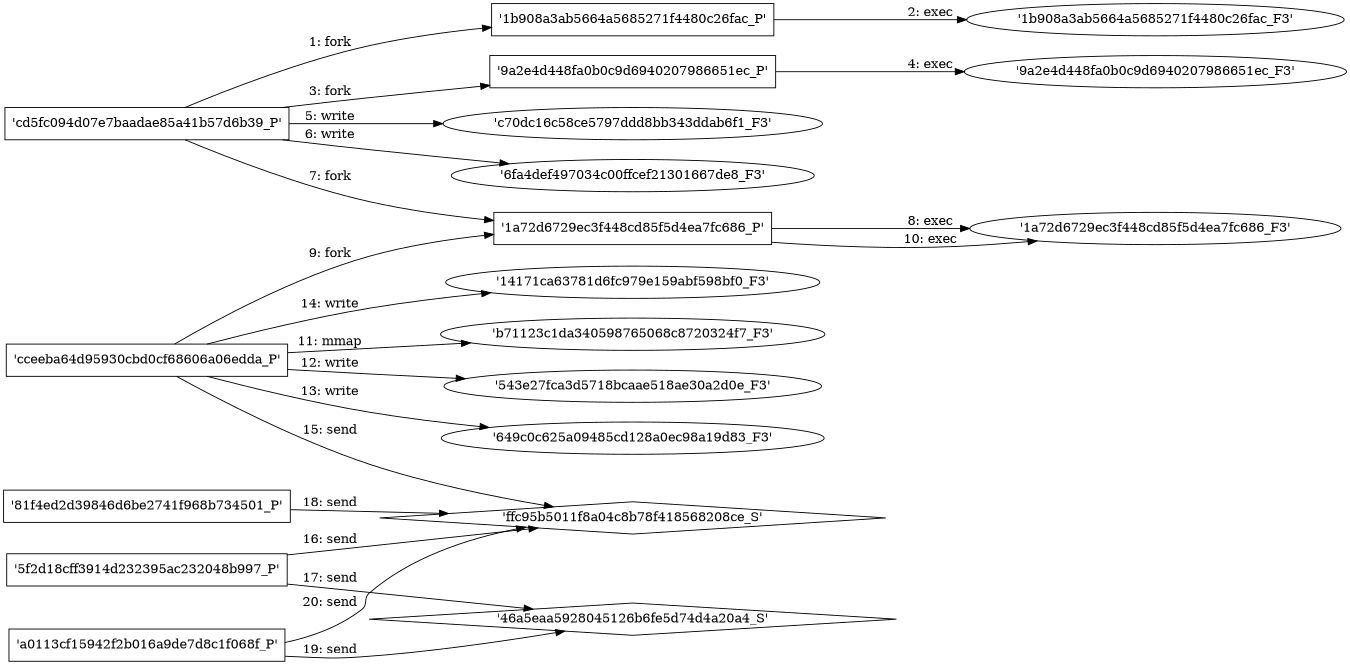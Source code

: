 digraph "D:\Learning\Paper\apt\基于CTI的攻击预警\Dataset\攻击图\ASGfromALLCTI\Threat Roundup for August 31 to September 7.dot" {
rankdir="LR"
size="9"
fixedsize="false"
splines="true"
nodesep=0.3
ranksep=0
fontsize=10
overlap="scalexy"
engine= "neato"
	"'cd5fc094d07e7baadae85a41b57d6b39_P'" [node_type=Process shape=box]
	"'1b908a3ab5664a5685271f4480c26fac_P'" [node_type=Process shape=box]
	"'cd5fc094d07e7baadae85a41b57d6b39_P'" -> "'1b908a3ab5664a5685271f4480c26fac_P'" [label="1: fork"]
	"'1b908a3ab5664a5685271f4480c26fac_P'" [node_type=Process shape=box]
	"'1b908a3ab5664a5685271f4480c26fac_F3'" [node_type=File shape=ellipse]
	"'1b908a3ab5664a5685271f4480c26fac_P'" -> "'1b908a3ab5664a5685271f4480c26fac_F3'" [label="2: exec"]
	"'cd5fc094d07e7baadae85a41b57d6b39_P'" [node_type=Process shape=box]
	"'9a2e4d448fa0b0c9d6940207986651ec_P'" [node_type=Process shape=box]
	"'cd5fc094d07e7baadae85a41b57d6b39_P'" -> "'9a2e4d448fa0b0c9d6940207986651ec_P'" [label="3: fork"]
	"'9a2e4d448fa0b0c9d6940207986651ec_P'" [node_type=Process shape=box]
	"'9a2e4d448fa0b0c9d6940207986651ec_F3'" [node_type=File shape=ellipse]
	"'9a2e4d448fa0b0c9d6940207986651ec_P'" -> "'9a2e4d448fa0b0c9d6940207986651ec_F3'" [label="4: exec"]
	"'c70dc16c58ce5797ddd8bb343ddab6f1_F3'" [node_type=file shape=ellipse]
	"'cd5fc094d07e7baadae85a41b57d6b39_P'" [node_type=Process shape=box]
	"'cd5fc094d07e7baadae85a41b57d6b39_P'" -> "'c70dc16c58ce5797ddd8bb343ddab6f1_F3'" [label="5: write"]
	"'6fa4def497034c00ffcef21301667de8_F3'" [node_type=file shape=ellipse]
	"'cd5fc094d07e7baadae85a41b57d6b39_P'" [node_type=Process shape=box]
	"'cd5fc094d07e7baadae85a41b57d6b39_P'" -> "'6fa4def497034c00ffcef21301667de8_F3'" [label="6: write"]
	"'cd5fc094d07e7baadae85a41b57d6b39_P'" [node_type=Process shape=box]
	"'1a72d6729ec3f448cd85f5d4ea7fc686_P'" [node_type=Process shape=box]
	"'cd5fc094d07e7baadae85a41b57d6b39_P'" -> "'1a72d6729ec3f448cd85f5d4ea7fc686_P'" [label="7: fork"]
	"'1a72d6729ec3f448cd85f5d4ea7fc686_P'" [node_type=Process shape=box]
	"'1a72d6729ec3f448cd85f5d4ea7fc686_F3'" [node_type=File shape=ellipse]
	"'1a72d6729ec3f448cd85f5d4ea7fc686_P'" -> "'1a72d6729ec3f448cd85f5d4ea7fc686_F3'" [label="8: exec"]
	"'cceeba64d95930cbd0cf68606a06edda_P'" [node_type=Process shape=box]
	"'1a72d6729ec3f448cd85f5d4ea7fc686_P'" [node_type=Process shape=box]
	"'cceeba64d95930cbd0cf68606a06edda_P'" -> "'1a72d6729ec3f448cd85f5d4ea7fc686_P'" [label="9: fork"]
	"'1a72d6729ec3f448cd85f5d4ea7fc686_P'" [node_type=Process shape=box]
	"'1a72d6729ec3f448cd85f5d4ea7fc686_F3'" [node_type=File shape=ellipse]
	"'1a72d6729ec3f448cd85f5d4ea7fc686_P'" -> "'1a72d6729ec3f448cd85f5d4ea7fc686_F3'" [label="10: exec"]
	"'b71123c1da340598765068c8720324f7_F3'" [node_type=file shape=ellipse]
	"'cceeba64d95930cbd0cf68606a06edda_P'" [node_type=Process shape=box]
	"'cceeba64d95930cbd0cf68606a06edda_P'" -> "'b71123c1da340598765068c8720324f7_F3'" [label="11: mmap"]
	"'543e27fca3d5718bcaae518ae30a2d0e_F3'" [node_type=file shape=ellipse]
	"'cceeba64d95930cbd0cf68606a06edda_P'" [node_type=Process shape=box]
	"'cceeba64d95930cbd0cf68606a06edda_P'" -> "'543e27fca3d5718bcaae518ae30a2d0e_F3'" [label="12: write"]
	"'649c0c625a09485cd128a0ec98a19d83_F3'" [node_type=file shape=ellipse]
	"'cceeba64d95930cbd0cf68606a06edda_P'" [node_type=Process shape=box]
	"'cceeba64d95930cbd0cf68606a06edda_P'" -> "'649c0c625a09485cd128a0ec98a19d83_F3'" [label="13: write"]
	"'14171ca63781d6fc979e159abf598bf0_F3'" [node_type=file shape=ellipse]
	"'cceeba64d95930cbd0cf68606a06edda_P'" [node_type=Process shape=box]
	"'cceeba64d95930cbd0cf68606a06edda_P'" -> "'14171ca63781d6fc979e159abf598bf0_F3'" [label="14: write"]
	"'ffc95b5011f8a04c8b78f418568208ce_S'" [node_type=Socket shape=diamond]
	"'cceeba64d95930cbd0cf68606a06edda_P'" [node_type=Process shape=box]
	"'cceeba64d95930cbd0cf68606a06edda_P'" -> "'ffc95b5011f8a04c8b78f418568208ce_S'" [label="15: send"]
	"'ffc95b5011f8a04c8b78f418568208ce_S'" [node_type=Socket shape=diamond]
	"'5f2d18cff3914d232395ac232048b997_P'" [node_type=Process shape=box]
	"'5f2d18cff3914d232395ac232048b997_P'" -> "'ffc95b5011f8a04c8b78f418568208ce_S'" [label="16: send"]
	"'46a5eaa5928045126b6fe5d74d4a20a4_S'" [node_type=Socket shape=diamond]
	"'5f2d18cff3914d232395ac232048b997_P'" [node_type=Process shape=box]
	"'5f2d18cff3914d232395ac232048b997_P'" -> "'46a5eaa5928045126b6fe5d74d4a20a4_S'" [label="17: send"]
	"'ffc95b5011f8a04c8b78f418568208ce_S'" [node_type=Socket shape=diamond]
	"'81f4ed2d39846d6be2741f968b734501_P'" [node_type=Process shape=box]
	"'81f4ed2d39846d6be2741f968b734501_P'" -> "'ffc95b5011f8a04c8b78f418568208ce_S'" [label="18: send"]
	"'46a5eaa5928045126b6fe5d74d4a20a4_S'" [node_type=Socket shape=diamond]
	"'a0113cf15942f2b016a9de7d8c1f068f_P'" [node_type=Process shape=box]
	"'a0113cf15942f2b016a9de7d8c1f068f_P'" -> "'46a5eaa5928045126b6fe5d74d4a20a4_S'" [label="19: send"]
	"'ffc95b5011f8a04c8b78f418568208ce_S'" [node_type=Socket shape=diamond]
	"'a0113cf15942f2b016a9de7d8c1f068f_P'" [node_type=Process shape=box]
	"'a0113cf15942f2b016a9de7d8c1f068f_P'" -> "'ffc95b5011f8a04c8b78f418568208ce_S'" [label="20: send"]
}
